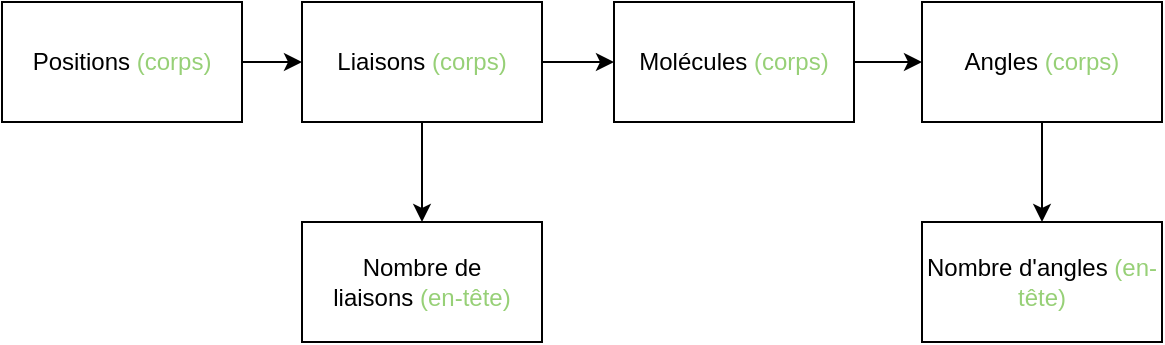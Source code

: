 <mxfile version="20.7.4" type="device" pages="4"><diagram id="7Pb_6cvCJvRYppDWC2i8" name="flux"><mxGraphModel dx="992" dy="635" grid="1" gridSize="10" guides="1" tooltips="1" connect="1" arrows="1" fold="1" page="1" pageScale="1" pageWidth="1169" pageHeight="827" math="0" shadow="0"><root><mxCell id="0"/><mxCell id="1" parent="0"/><mxCell id="X5dnfHQDfSgXOEk8jctH-2" value="Nombre d'angles&lt;span style=&quot;color: rgb(151, 208, 119);&quot;&gt;&amp;nbsp;&lt;/span&gt;&lt;span style=&quot;color: rgb(151, 208, 119);&quot;&gt;(en-tête)&lt;/span&gt;" style="rounded=0;whiteSpace=wrap;html=1;" parent="1" vertex="1"><mxGeometry x="680" y="160" width="120" height="60" as="geometry"/></mxCell><mxCell id="X5dnfHQDfSgXOEk8jctH-10" style="edgeStyle=orthogonalEdgeStyle;rounded=0;orthogonalLoop=1;jettySize=auto;html=1;" parent="1" source="X5dnfHQDfSgXOEk8jctH-3" target="X5dnfHQDfSgXOEk8jctH-2" edge="1"><mxGeometry relative="1" as="geometry"/></mxCell><mxCell id="X5dnfHQDfSgXOEk8jctH-3" value="Angles&lt;span style=&quot;color: rgb(151, 208, 119);&quot;&gt;&amp;nbsp;&lt;/span&gt;&lt;span style=&quot;color: rgb(151, 208, 119);&quot;&gt;(corps)&lt;/span&gt;" style="rounded=0;whiteSpace=wrap;html=1;" parent="1" vertex="1"><mxGeometry x="680" y="50" width="120" height="60" as="geometry"/></mxCell><mxCell id="X5dnfHQDfSgXOEk8jctH-11" style="edgeStyle=orthogonalEdgeStyle;rounded=0;orthogonalLoop=1;jettySize=auto;html=1;" parent="1" source="X5dnfHQDfSgXOEk8jctH-4" target="X5dnfHQDfSgXOEk8jctH-1" edge="1"><mxGeometry relative="1" as="geometry"/></mxCell><mxCell id="cFrdJyEfdP1nBwxCH5vs-2" style="edgeStyle=orthogonalEdgeStyle;rounded=0;orthogonalLoop=1;jettySize=auto;html=1;" parent="1" source="X5dnfHQDfSgXOEk8jctH-4" target="cFrdJyEfdP1nBwxCH5vs-1" edge="1"><mxGeometry relative="1" as="geometry"/></mxCell><mxCell id="X5dnfHQDfSgXOEk8jctH-4" value="Liaisons&lt;span style=&quot;color: rgb(151, 208, 119);&quot;&gt;&amp;nbsp;&lt;/span&gt;&lt;span style=&quot;color: rgb(151, 208, 119);&quot;&gt;(corps)&lt;/span&gt;" style="rounded=0;whiteSpace=wrap;html=1;" parent="1" vertex="1"><mxGeometry x="370" y="50" width="120" height="60" as="geometry"/></mxCell><mxCell id="X5dnfHQDfSgXOEk8jctH-7" style="edgeStyle=orthogonalEdgeStyle;rounded=0;orthogonalLoop=1;jettySize=auto;html=1;" parent="1" source="X5dnfHQDfSgXOEk8jctH-6" target="X5dnfHQDfSgXOEk8jctH-4" edge="1"><mxGeometry relative="1" as="geometry"/></mxCell><mxCell id="X5dnfHQDfSgXOEk8jctH-6" value="Positions&lt;font color=&quot;#97d077&quot;&gt;&amp;nbsp;(corps)&lt;/font&gt;" style="rounded=0;whiteSpace=wrap;html=1;" parent="1" vertex="1"><mxGeometry x="220" y="50" width="120" height="60" as="geometry"/></mxCell><mxCell id="X5dnfHQDfSgXOEk8jctH-1" value="Nombre de liaisons&lt;span style=&quot;color: rgb(151, 208, 119);&quot;&gt;&amp;nbsp;&lt;/span&gt;&lt;span style=&quot;color: rgb(151, 208, 119);&quot;&gt;(en-tête)&lt;/span&gt;" style="rounded=0;whiteSpace=wrap;html=1;" parent="1" vertex="1"><mxGeometry x="370" y="160" width="120" height="60" as="geometry"/></mxCell><mxCell id="cFrdJyEfdP1nBwxCH5vs-3" style="edgeStyle=orthogonalEdgeStyle;rounded=0;orthogonalLoop=1;jettySize=auto;html=1;" parent="1" source="cFrdJyEfdP1nBwxCH5vs-1" target="X5dnfHQDfSgXOEk8jctH-3" edge="1"><mxGeometry relative="1" as="geometry"/></mxCell><mxCell id="cFrdJyEfdP1nBwxCH5vs-1" value="Molécules &lt;font color=&quot;#97d077&quot;&gt;(corps)&lt;/font&gt;" style="rounded=0;whiteSpace=wrap;html=1;" parent="1" vertex="1"><mxGeometry x="526" y="50" width="120" height="60" as="geometry"/></mxCell></root></mxGraphModel></diagram><diagram id="sYylFfyoolO68Jdb4d94" name="liaisons"><mxGraphModel dx="992" dy="635" grid="1" gridSize="10" guides="1" tooltips="1" connect="1" arrows="1" fold="1" page="1" pageScale="1" pageWidth="1169" pageHeight="827" math="0" shadow="0"><root><mxCell id="0"/><mxCell id="1" parent="0"/><mxCell id="fJo7ljHiMXjPds3vfwvp-12" style="edgeStyle=orthogonalEdgeStyle;rounded=0;orthogonalLoop=1;jettySize=auto;html=1;" parent="1" source="fJo7ljHiMXjPds3vfwvp-2" target="fJo7ljHiMXjPds3vfwvp-4" edge="1"><mxGeometry relative="1" as="geometry"><mxPoint x="350" y="280" as="sourcePoint"/></mxGeometry></mxCell><mxCell id="fJo7ljHiMXjPds3vfwvp-2" value="" style="ellipse;html=1;shape=startState;fillColor=#000000;strokeColor=#000000;" parent="1" vertex="1"><mxGeometry x="320" y="265" width="30" height="30" as="geometry"/></mxCell><mxCell id="fJo7ljHiMXjPds3vfwvp-13" style="edgeStyle=orthogonalEdgeStyle;rounded=0;orthogonalLoop=1;jettySize=auto;html=1;" parent="1" source="fJo7ljHiMXjPds3vfwvp-4" target="fJo7ljHiMXjPds3vfwvp-5" edge="1"><mxGeometry relative="1" as="geometry"/></mxCell><mxCell id="fJo7ljHiMXjPds3vfwvp-4" value="Choisir une particule" style="rounded=1;whiteSpace=wrap;html=1;strokeColor=#000000;" parent="1" vertex="1"><mxGeometry x="380" y="250" width="120" height="60" as="geometry"/></mxCell><mxCell id="fJo7ljHiMXjPds3vfwvp-14" style="edgeStyle=orthogonalEdgeStyle;rounded=0;orthogonalLoop=1;jettySize=auto;html=1;" parent="1" source="fJo7ljHiMXjPds3vfwvp-5" target="fJo7ljHiMXjPds3vfwvp-7" edge="1"><mxGeometry relative="1" as="geometry"/></mxCell><mxCell id="fJo7ljHiMXjPds3vfwvp-5" value="Calculer les distances avec toutes les particules suivantes" style="rounded=1;whiteSpace=wrap;html=1;strokeColor=#000000;" parent="1" vertex="1"><mxGeometry x="540" y="250" width="120" height="60" as="geometry"/></mxCell><mxCell id="fJo7ljHiMXjPds3vfwvp-15" value="Oui" style="edgeStyle=orthogonalEdgeStyle;rounded=0;orthogonalLoop=1;jettySize=auto;html=1;" parent="1" source="fJo7ljHiMXjPds3vfwvp-7" target="fJo7ljHiMXjPds3vfwvp-10" edge="1"><mxGeometry x="-0.412" y="10" relative="1" as="geometry"><mxPoint as="offset"/></mxGeometry></mxCell><mxCell id="fJo7ljHiMXjPds3vfwvp-19" value="Non" style="edgeStyle=orthogonalEdgeStyle;rounded=0;orthogonalLoop=1;jettySize=auto;html=1;" parent="1" source="fJo7ljHiMXjPds3vfwvp-7" target="fJo7ljHiMXjPds3vfwvp-8" edge="1"><mxGeometry x="-0.948" y="15" relative="1" as="geometry"><Array as="points"><mxPoint x="730" y="350"/><mxPoint x="1000" y="350"/></Array><mxPoint as="offset"/></mxGeometry></mxCell><mxCell id="fJo7ljHiMXjPds3vfwvp-7" value="La distance correspond à une liaison ?" style="rhombus;whiteSpace=wrap;html=1;strokeColor=#000000;" parent="1" vertex="1"><mxGeometry x="690" y="240" width="80" height="80" as="geometry"/></mxCell><mxCell id="fJo7ljHiMXjPds3vfwvp-17" value="Oui" style="edgeStyle=orthogonalEdgeStyle;rounded=0;orthogonalLoop=1;jettySize=auto;html=1;" parent="1" source="fJo7ljHiMXjPds3vfwvp-8" target="fJo7ljHiMXjPds3vfwvp-9" edge="1"><mxGeometry x="-0.49" y="10" relative="1" as="geometry"><mxPoint as="offset"/></mxGeometry></mxCell><mxCell id="fJo7ljHiMXjPds3vfwvp-18" value="Non" style="edgeStyle=orthogonalEdgeStyle;rounded=0;orthogonalLoop=1;jettySize=auto;html=1;" parent="1" source="fJo7ljHiMXjPds3vfwvp-8" target="fJo7ljHiMXjPds3vfwvp-4" edge="1"><mxGeometry x="-0.972" y="17" relative="1" as="geometry"><Array as="points"><mxPoint x="1000" y="200"/><mxPoint x="400" y="200"/></Array><mxPoint as="offset"/></mxGeometry></mxCell><mxCell id="fJo7ljHiMXjPds3vfwvp-8" value="Toutes les particules ont été traitées ?" style="rhombus;whiteSpace=wrap;html=1;strokeColor=#000000;" parent="1" vertex="1"><mxGeometry x="960" y="240" width="80" height="80" as="geometry"/></mxCell><mxCell id="fJo7ljHiMXjPds3vfwvp-9" value="" style="ellipse;html=1;shape=endState;fillColor=#000000;strokeColor=#000000;" parent="1" vertex="1"><mxGeometry x="1080" y="265" width="30" height="30" as="geometry"/></mxCell><mxCell id="fJo7ljHiMXjPds3vfwvp-16" style="edgeStyle=orthogonalEdgeStyle;rounded=0;orthogonalLoop=1;jettySize=auto;html=1;" parent="1" source="fJo7ljHiMXjPds3vfwvp-10" target="fJo7ljHiMXjPds3vfwvp-8" edge="1"><mxGeometry relative="1" as="geometry"/></mxCell><mxCell id="fJo7ljHiMXjPds3vfwvp-10" value="Ajouter les indices des deux particules au tableau des liaisons" style="rounded=1;whiteSpace=wrap;html=1;strokeColor=#000000;" parent="1" vertex="1"><mxGeometry x="810" y="250" width="120" height="60" as="geometry"/></mxCell></root></mxGraphModel></diagram><diagram id="PVYLPojx4oXYbH2PP0xW" name="molecules"><mxGraphModel dx="992" dy="635" grid="1" gridSize="10" guides="1" tooltips="1" connect="1" arrows="1" fold="1" page="1" pageScale="1" pageWidth="1169" pageHeight="827" math="0" shadow="0"><root><mxCell id="0"/><mxCell id="1" parent="0"/><mxCell id="tQkVTBzOOsL3CAqsEY5L-1" value="" style="ellipse;html=1;shape=endState;fillColor=#000000;strokeColor=#000000;" parent="1" vertex="1"><mxGeometry x="770" y="220" width="30" height="30" as="geometry"/></mxCell><mxCell id="9pgLIpjvjdGj-8yt9spc-15" style="edgeStyle=orthogonalEdgeStyle;rounded=0;orthogonalLoop=1;jettySize=auto;html=1;" parent="1" source="tQkVTBzOOsL3CAqsEY5L-4" target="SENUigLIB9szt7gn6_be-1" edge="1"><mxGeometry relative="1" as="geometry"/></mxCell><mxCell id="tQkVTBzOOsL3CAqsEY5L-4" value="" style="ellipse;html=1;shape=startState;fillColor=#000000;strokeColor=#000000;" parent="1" vertex="1"><mxGeometry x="50" y="220" width="30" height="30" as="geometry"/></mxCell><mxCell id="9pgLIpjvjdGj-8yt9spc-14" style="edgeStyle=orthogonalEdgeStyle;rounded=0;orthogonalLoop=1;jettySize=auto;html=1;" parent="1" source="SENUigLIB9szt7gn6_be-1" target="9pgLIpjvjdGj-8yt9spc-4" edge="1"><mxGeometry relative="1" as="geometry"/></mxCell><mxCell id="SENUigLIB9szt7gn6_be-1" value="Choisir une liaison" style="rounded=1;whiteSpace=wrap;html=1;strokeColor=#000000;" parent="1" vertex="1"><mxGeometry x="138" y="205" width="120" height="60" as="geometry"/></mxCell><mxCell id="9pgLIpjvjdGj-8yt9spc-7" value="Oui" style="edgeStyle=orthogonalEdgeStyle;rounded=0;orthogonalLoop=1;jettySize=auto;html=1;" parent="1" source="9pgLIpjvjdGj-8yt9spc-4" target="9pgLIpjvjdGj-8yt9spc-5" edge="1"><mxGeometry x="-0.517" y="15" relative="1" as="geometry"><mxPoint as="offset"/></mxGeometry></mxCell><mxCell id="9pgLIpjvjdGj-8yt9spc-8" value="Non" style="edgeStyle=orthogonalEdgeStyle;rounded=0;orthogonalLoop=1;jettySize=auto;html=1;" parent="1" source="9pgLIpjvjdGj-8yt9spc-4" target="9pgLIpjvjdGj-8yt9spc-6" edge="1"><mxGeometry x="0.111" y="24" relative="1" as="geometry"><mxPoint as="offset"/></mxGeometry></mxCell><mxCell id="9pgLIpjvjdGj-8yt9spc-4" value="&lt;span style=&quot;color: rgb(0, 0, 0); font-family: Helvetica; font-size: 12px; font-style: normal; font-variant-ligatures: normal; font-variant-caps: normal; font-weight: 400; letter-spacing: normal; orphans: 2; text-align: center; text-indent: 0px; text-transform: none; widows: 2; word-spacing: 0px; -webkit-text-stroke-width: 0px; background-color: rgb(251, 251, 251); text-decoration-thickness: initial; text-decoration-style: initial; text-decoration-color: initial; float: none; display: inline !important;&quot;&gt;Un des atomes de la liaison est dans le tableau des molécules ?&lt;/span&gt;" style="rhombus;whiteSpace=wrap;html=1;strokeColor=#000000;" parent="1" vertex="1"><mxGeometry x="316" y="195" width="80" height="80" as="geometry"/></mxCell><mxCell id="9pgLIpjvjdGj-8yt9spc-11" style="edgeStyle=orthogonalEdgeStyle;rounded=0;orthogonalLoop=1;jettySize=auto;html=1;" parent="1" source="9pgLIpjvjdGj-8yt9spc-5" target="9pgLIpjvjdGj-8yt9spc-9" edge="1"><mxGeometry relative="1" as="geometry"/></mxCell><mxCell id="9pgLIpjvjdGj-8yt9spc-5" value="Ajouter à la molécule correpondante l'atome qui n'est pas dans le tableau" style="rounded=1;whiteSpace=wrap;html=1;strokeColor=#000000;" parent="1" vertex="1"><mxGeometry x="454" y="205" width="120" height="60" as="geometry"/></mxCell><mxCell id="9pgLIpjvjdGj-8yt9spc-10" style="edgeStyle=orthogonalEdgeStyle;rounded=0;orthogonalLoop=1;jettySize=auto;html=1;" parent="1" source="9pgLIpjvjdGj-8yt9spc-6" target="9pgLIpjvjdGj-8yt9spc-9" edge="1"><mxGeometry relative="1" as="geometry"/></mxCell><mxCell id="9pgLIpjvjdGj-8yt9spc-6" value="Ajouter une nouvelle molécule avec les atomes de la liaison" style="rounded=1;whiteSpace=wrap;html=1;strokeColor=#000000;" parent="1" vertex="1"><mxGeometry x="296" y="310" width="120" height="60" as="geometry"/></mxCell><mxCell id="9pgLIpjvjdGj-8yt9spc-12" value="Oui" style="edgeStyle=orthogonalEdgeStyle;rounded=0;orthogonalLoop=1;jettySize=auto;html=1;" parent="1" source="9pgLIpjvjdGj-8yt9spc-9" target="tQkVTBzOOsL3CAqsEY5L-1" edge="1"><mxGeometry x="-0.724" y="15" relative="1" as="geometry"><mxPoint as="offset"/></mxGeometry></mxCell><mxCell id="9pgLIpjvjdGj-8yt9spc-13" value="Non" style="edgeStyle=orthogonalEdgeStyle;rounded=0;orthogonalLoop=1;jettySize=auto;html=1;" parent="1" source="9pgLIpjvjdGj-8yt9spc-9" target="SENUigLIB9szt7gn6_be-1" edge="1"><mxGeometry x="-0.982" y="22" relative="1" as="geometry"><Array as="points"><mxPoint x="672" y="160"/><mxPoint x="198" y="160"/></Array><mxPoint as="offset"/></mxGeometry></mxCell><mxCell id="9pgLIpjvjdGj-8yt9spc-9" value="Toutes les liaisons ont été traitées ?" style="rhombus;whiteSpace=wrap;html=1;strokeColor=#000000;" parent="1" vertex="1"><mxGeometry x="632" y="195" width="80" height="80" as="geometry"/></mxCell></root></mxGraphModel></diagram><diagram id="5NyoIGobezsE7eNZ60mj" name="angles"><mxGraphModel dx="1167" dy="747" grid="1" gridSize="10" guides="1" tooltips="1" connect="1" arrows="1" fold="1" page="1" pageScale="1" pageWidth="1169" pageHeight="827" math="0" shadow="0"><root><mxCell id="0"/><mxCell id="1" parent="0"/><mxCell id="ziBz_aLkdJRrhzX1pQVH-1" style="edgeStyle=orthogonalEdgeStyle;rounded=0;orthogonalLoop=1;jettySize=auto;html=1;" edge="1" parent="1" source="ziBz_aLkdJRrhzX1pQVH-2" target="ziBz_aLkdJRrhzX1pQVH-4"><mxGeometry relative="1" as="geometry"><mxPoint x="350" y="280" as="sourcePoint"/></mxGeometry></mxCell><mxCell id="ziBz_aLkdJRrhzX1pQVH-2" value="" style="ellipse;html=1;shape=startState;fillColor=#000000;strokeColor=#000000;" vertex="1" parent="1"><mxGeometry x="220" y="265" width="30" height="30" as="geometry"/></mxCell><mxCell id="ziBz_aLkdJRrhzX1pQVH-3" style="edgeStyle=orthogonalEdgeStyle;rounded=0;orthogonalLoop=1;jettySize=auto;html=1;" edge="1" parent="1" source="ziBz_aLkdJRrhzX1pQVH-4" target="ziBz_aLkdJRrhzX1pQVH-15"><mxGeometry relative="1" as="geometry"><mxPoint x="348" y="280.059" as="targetPoint"/></mxGeometry></mxCell><mxCell id="ziBz_aLkdJRrhzX1pQVH-4" value="Choisir une particule" style="rounded=1;whiteSpace=wrap;html=1;strokeColor=#000000;" vertex="1" parent="1"><mxGeometry x="313" y="250" width="120" height="60" as="geometry"/></mxCell><mxCell id="ziBz_aLkdJRrhzX1pQVH-10" value="Oui" style="edgeStyle=orthogonalEdgeStyle;rounded=0;orthogonalLoop=1;jettySize=auto;html=1;exitX=1;exitY=0.5;exitDx=0;exitDy=0;" edge="1" parent="1" source="ziBz_aLkdJRrhzX1pQVH-12" target="ziBz_aLkdJRrhzX1pQVH-13"><mxGeometry x="-0.49" y="10" relative="1" as="geometry"><mxPoint as="offset"/></mxGeometry></mxCell><mxCell id="ziBz_aLkdJRrhzX1pQVH-11" value="Non" style="edgeStyle=orthogonalEdgeStyle;rounded=0;orthogonalLoop=1;jettySize=auto;html=1;entryX=0.5;entryY=0;entryDx=0;entryDy=0;exitX=0.5;exitY=0;exitDx=0;exitDy=0;" edge="1" parent="1" source="ziBz_aLkdJRrhzX1pQVH-12" target="ziBz_aLkdJRrhzX1pQVH-4"><mxGeometry x="-0.97" y="-21" relative="1" as="geometry"><mxPoint y="-1" as="offset"/><mxPoint x="210" y="230" as="targetPoint"/></mxGeometry></mxCell><mxCell id="ziBz_aLkdJRrhzX1pQVH-12" value="Toutes les particules ont été traitées ?" style="rhombus;whiteSpace=wrap;html=1;strokeColor=#000000;" vertex="1" parent="1"><mxGeometry x="949" y="240" width="80" height="80" as="geometry"/></mxCell><mxCell id="ziBz_aLkdJRrhzX1pQVH-13" value="" style="ellipse;html=1;shape=endState;fillColor=#000000;strokeColor=#000000;" vertex="1" parent="1"><mxGeometry x="1080" y="265" width="30" height="30" as="geometry"/></mxCell><mxCell id="ziBz_aLkdJRrhzX1pQVH-19" style="edgeStyle=orthogonalEdgeStyle;rounded=0;orthogonalLoop=1;jettySize=auto;html=1;entryX=0;entryY=0.5;entryDx=0;entryDy=0;" edge="1" parent="1" source="ziBz_aLkdJRrhzX1pQVH-15" target="ziBz_aLkdJRrhzX1pQVH-17"><mxGeometry relative="1" as="geometry"/></mxCell><mxCell id="ziBz_aLkdJRrhzX1pQVH-15" value="Déterminer ses liaisons" style="rounded=1;whiteSpace=wrap;html=1;strokeColor=#000000;" vertex="1" parent="1"><mxGeometry x="481" y="250" width="120" height="60" as="geometry"/></mxCell><mxCell id="ziBz_aLkdJRrhzX1pQVH-20" value="Oui" style="edgeStyle=orthogonalEdgeStyle;rounded=0;orthogonalLoop=1;jettySize=auto;html=1;exitX=1;exitY=0.5;exitDx=0;exitDy=0;" edge="1" parent="1" source="ziBz_aLkdJRrhzX1pQVH-17" target="ziBz_aLkdJRrhzX1pQVH-18"><mxGeometry x="-0.5" y="10" relative="1" as="geometry"><mxPoint as="offset"/></mxGeometry></mxCell><mxCell id="ziBz_aLkdJRrhzX1pQVH-21" value="Non" style="edgeStyle=orthogonalEdgeStyle;rounded=0;orthogonalLoop=1;jettySize=auto;html=1;exitX=0.5;exitY=1;exitDx=0;exitDy=0;entryX=0.5;entryY=1;entryDx=0;entryDy=0;" edge="1" parent="1" source="ziBz_aLkdJRrhzX1pQVH-17" target="ziBz_aLkdJRrhzX1pQVH-12"><mxGeometry x="-0.758" y="10" relative="1" as="geometry"><mxPoint as="offset"/></mxGeometry></mxCell><mxCell id="ziBz_aLkdJRrhzX1pQVH-17" value="Il y a plusieurs liaisons et les conditions d'angles sont respectées ?" style="rhombus;whiteSpace=wrap;html=1;" vertex="1" parent="1"><mxGeometry x="648" y="240" width="80" height="80" as="geometry"/></mxCell><mxCell id="ziBz_aLkdJRrhzX1pQVH-22" style="edgeStyle=orthogonalEdgeStyle;rounded=0;orthogonalLoop=1;jettySize=auto;html=1;entryX=0;entryY=0.5;entryDx=0;entryDy=0;" edge="1" parent="1" source="ziBz_aLkdJRrhzX1pQVH-18" target="ziBz_aLkdJRrhzX1pQVH-12"><mxGeometry relative="1" as="geometry"/></mxCell><mxCell id="ziBz_aLkdJRrhzX1pQVH-18" value="Ajouter l'angle au tableau" style="rounded=1;whiteSpace=wrap;html=1;" vertex="1" parent="1"><mxGeometry x="781" y="250" width="120" height="60" as="geometry"/></mxCell></root></mxGraphModel></diagram></mxfile>